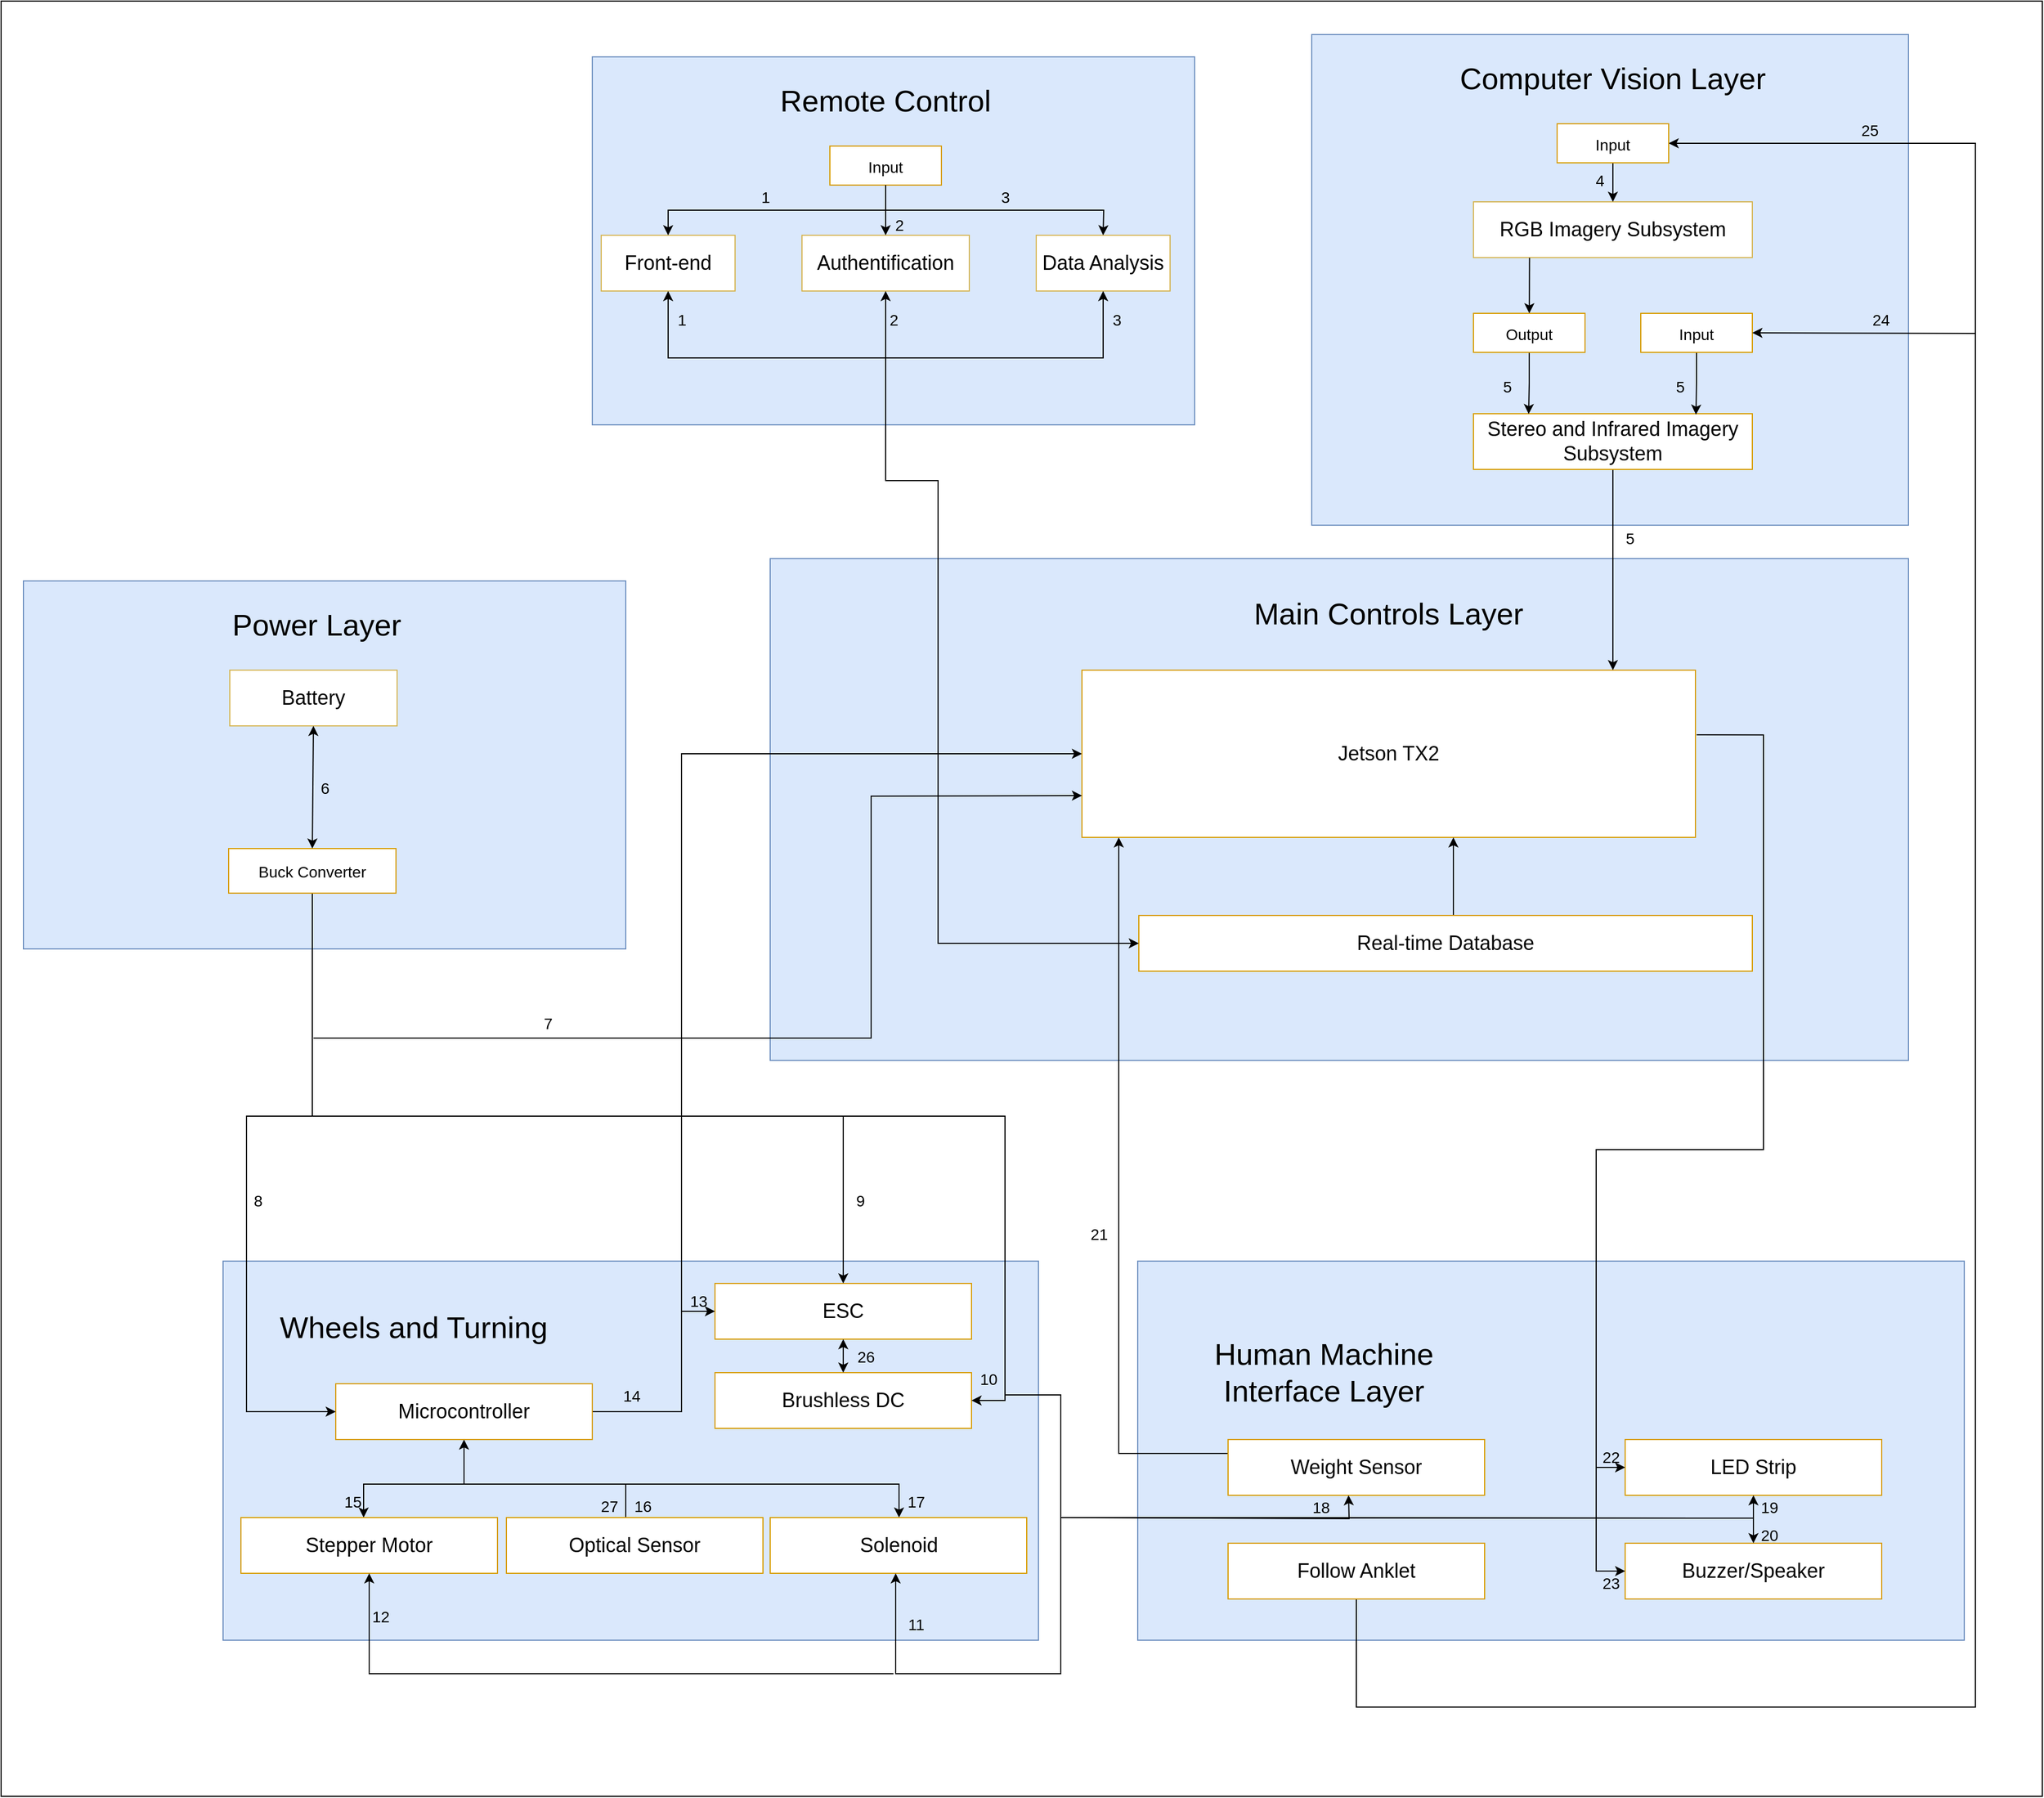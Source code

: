 <mxfile version="15.8.7" type="github">
  <diagram id="NTWIOyT_rUz8CiTxVMiB" name="Page-1">
    <mxGraphModel dx="3243" dy="1797" grid="1" gridSize="10" guides="1" tooltips="1" connect="1" arrows="1" fold="1" page="1" pageScale="1" pageWidth="850" pageHeight="1100" math="0" shadow="0">
      <root>
        <mxCell id="0" />
        <mxCell id="1" parent="0" />
        <mxCell id="0iGkUHPOiRJMSO66AngQ-1" value="" style="rounded=0;whiteSpace=wrap;html=1;fontSize=14;" vertex="1" parent="1">
          <mxGeometry x="-980" y="-500" width="1830" height="1610" as="geometry" />
        </mxCell>
        <mxCell id="0iGkUHPOiRJMSO66AngQ-113" value="" style="rounded=0;whiteSpace=wrap;html=1;fillColor=#dae8fc;strokeColor=#6c8ebf;" vertex="1" parent="1">
          <mxGeometry x="195" y="-470" width="535" height="440" as="geometry" />
        </mxCell>
        <mxCell id="0iGkUHPOiRJMSO66AngQ-91" value="" style="rounded=0;whiteSpace=wrap;html=1;fillColor=#dae8fc;strokeColor=#6c8ebf;" vertex="1" parent="1">
          <mxGeometry x="-290.5" width="1020.5" height="450" as="geometry" />
        </mxCell>
        <mxCell id="0iGkUHPOiRJMSO66AngQ-18" value="" style="rounded=0;whiteSpace=wrap;html=1;fillColor=#dae8fc;strokeColor=#6c8ebf;" vertex="1" parent="1">
          <mxGeometry x="-781" y="630" width="731" height="340" as="geometry" />
        </mxCell>
        <mxCell id="0iGkUHPOiRJMSO66AngQ-19" value="Wheels and Turning" style="text;html=1;strokeColor=none;fillColor=none;align=center;verticalAlign=middle;whiteSpace=wrap;rounded=0;fontSize=27;" vertex="1" parent="1">
          <mxGeometry x="-760" y="660" width="300" height="60" as="geometry" />
        </mxCell>
        <mxCell id="0iGkUHPOiRJMSO66AngQ-20" value="ESC" style="rounded=0;whiteSpace=wrap;html=1;fontSize=18;fillColor=#FFFFFF;strokeColor=#d79b00;" vertex="1" parent="1">
          <mxGeometry x="-340" y="650" width="230" height="50" as="geometry" />
        </mxCell>
        <mxCell id="0iGkUHPOiRJMSO66AngQ-21" style="edgeStyle=orthogonalEdgeStyle;rounded=0;orthogonalLoop=1;jettySize=auto;html=1;" edge="1" parent="1" target="0iGkUHPOiRJMSO66AngQ-24">
          <mxGeometry relative="1" as="geometry">
            <Array as="points">
              <mxPoint x="-535" y="830" />
              <mxPoint x="-655" y="830" />
            </Array>
            <mxPoint x="-535" y="830" as="sourcePoint" />
          </mxGeometry>
        </mxCell>
        <mxCell id="0iGkUHPOiRJMSO66AngQ-22" style="edgeStyle=orthogonalEdgeStyle;rounded=0;orthogonalLoop=1;jettySize=auto;html=1;" edge="1" parent="1" target="0iGkUHPOiRJMSO66AngQ-30">
          <mxGeometry relative="1" as="geometry">
            <Array as="points">
              <mxPoint x="-535" y="830" />
              <mxPoint x="-175" y="830" />
            </Array>
            <mxPoint x="-535" y="830" as="sourcePoint" />
          </mxGeometry>
        </mxCell>
        <mxCell id="0iGkUHPOiRJMSO66AngQ-23" value="&lt;div&gt;Brushless DC&lt;/div&gt;" style="rounded=0;whiteSpace=wrap;html=1;fontSize=18;fillColor=#FFFFFF;strokeColor=#d79b00;" vertex="1" parent="1">
          <mxGeometry x="-340" y="730" width="230" height="50" as="geometry" />
        </mxCell>
        <mxCell id="0iGkUHPOiRJMSO66AngQ-24" value="Stepper Motor" style="rounded=0;whiteSpace=wrap;html=1;fontSize=18;fillColor=#FFFFFF;strokeColor=#d79b00;" vertex="1" parent="1">
          <mxGeometry x="-765" y="860" width="230" height="50" as="geometry" />
        </mxCell>
        <mxCell id="0iGkUHPOiRJMSO66AngQ-25" style="edgeStyle=orthogonalEdgeStyle;rounded=0;orthogonalLoop=1;jettySize=auto;html=1;entryX=0;entryY=0.5;entryDx=0;entryDy=0;" edge="1" parent="1" target="0iGkUHPOiRJMSO66AngQ-20">
          <mxGeometry relative="1" as="geometry">
            <mxPoint x="-370" y="675" as="sourcePoint" />
            <Array as="points">
              <mxPoint x="-360" y="675" />
            </Array>
          </mxGeometry>
        </mxCell>
        <mxCell id="0iGkUHPOiRJMSO66AngQ-26" style="edgeStyle=orthogonalEdgeStyle;rounded=0;orthogonalLoop=1;jettySize=auto;html=1;exitX=0.5;exitY=1;exitDx=0;exitDy=0;" edge="1" parent="1">
          <mxGeometry relative="1" as="geometry">
            <mxPoint x="-410" y="1030" as="sourcePoint" />
            <mxPoint x="-410" y="1030" as="targetPoint" />
          </mxGeometry>
        </mxCell>
        <mxCell id="0iGkUHPOiRJMSO66AngQ-27" value="" style="endArrow=classic;startArrow=classic;html=1;rounded=0;exitX=0.5;exitY=1;exitDx=0;exitDy=0;" edge="1" parent="1" source="0iGkUHPOiRJMSO66AngQ-20" target="0iGkUHPOiRJMSO66AngQ-23">
          <mxGeometry width="50" height="50" relative="1" as="geometry">
            <mxPoint x="-260" y="730" as="sourcePoint" />
            <mxPoint x="-200" y="820" as="targetPoint" />
          </mxGeometry>
        </mxCell>
        <mxCell id="0iGkUHPOiRJMSO66AngQ-28" style="edgeStyle=orthogonalEdgeStyle;rounded=0;orthogonalLoop=1;jettySize=auto;html=1;entryX=0.5;entryY=1;entryDx=0;entryDy=0;" edge="1" parent="1" source="0iGkUHPOiRJMSO66AngQ-29" target="0iGkUHPOiRJMSO66AngQ-35">
          <mxGeometry relative="1" as="geometry">
            <mxPoint x="-890" y="740" as="targetPoint" />
            <Array as="points">
              <mxPoint x="-420" y="830" />
              <mxPoint x="-565" y="830" />
            </Array>
          </mxGeometry>
        </mxCell>
        <mxCell id="0iGkUHPOiRJMSO66AngQ-29" value="Optical Sensor" style="rounded=0;whiteSpace=wrap;html=1;fontSize=18;fillColor=#FFFFFF;strokeColor=#d79b00;" vertex="1" parent="1">
          <mxGeometry x="-527" y="860" width="230" height="50" as="geometry" />
        </mxCell>
        <mxCell id="0iGkUHPOiRJMSO66AngQ-30" value="Solenoid" style="rounded=0;whiteSpace=wrap;html=1;fontSize=18;fillColor=#FFFFFF;strokeColor=#d79b00;" vertex="1" parent="1">
          <mxGeometry x="-290.5" y="860" width="230" height="50" as="geometry" />
        </mxCell>
        <mxCell id="0iGkUHPOiRJMSO66AngQ-32" value="" style="endArrow=classic;html=1;rounded=0;" edge="1" parent="1">
          <mxGeometry width="50" height="50" relative="1" as="geometry">
            <mxPoint x="-80" y="750" as="sourcePoint" />
            <mxPoint x="-178" y="910" as="targetPoint" />
            <Array as="points">
              <mxPoint x="-30" y="750" />
              <mxPoint x="-30" y="1000" />
              <mxPoint x="-178" y="1000" />
            </Array>
          </mxGeometry>
        </mxCell>
        <mxCell id="0iGkUHPOiRJMSO66AngQ-33" value="" style="endArrow=classic;html=1;rounded=0;entryX=0.5;entryY=1;entryDx=0;entryDy=0;" edge="1" parent="1" target="0iGkUHPOiRJMSO66AngQ-24">
          <mxGeometry width="50" height="50" relative="1" as="geometry">
            <mxPoint x="-180" y="1000" as="sourcePoint" />
            <mxPoint x="-300" y="770" as="targetPoint" />
            <Array as="points">
              <mxPoint x="-650" y="1000" />
            </Array>
          </mxGeometry>
        </mxCell>
        <mxCell id="0iGkUHPOiRJMSO66AngQ-145" style="edgeStyle=orthogonalEdgeStyle;rounded=0;orthogonalLoop=1;jettySize=auto;html=1;exitX=1;exitY=0.5;exitDx=0;exitDy=0;entryX=0;entryY=0.5;entryDx=0;entryDy=0;" edge="1" parent="1" source="0iGkUHPOiRJMSO66AngQ-35" target="0iGkUHPOiRJMSO66AngQ-94">
          <mxGeometry relative="1" as="geometry">
            <Array as="points">
              <mxPoint x="-370" y="765" />
              <mxPoint x="-370" y="175" />
            </Array>
          </mxGeometry>
        </mxCell>
        <mxCell id="0iGkUHPOiRJMSO66AngQ-35" value="Microcontroller" style="rounded=0;whiteSpace=wrap;html=1;fontSize=18;fillColor=#FFFFFF;strokeColor=#d79b00;" vertex="1" parent="1">
          <mxGeometry x="-680" y="740" width="230" height="50" as="geometry" />
        </mxCell>
        <mxCell id="0iGkUHPOiRJMSO66AngQ-52" value="" style="rounded=0;whiteSpace=wrap;html=1;fillColor=#dae8fc;strokeColor=#6c8ebf;" vertex="1" parent="1">
          <mxGeometry x="39" y="630" width="741" height="340" as="geometry" />
        </mxCell>
        <mxCell id="0iGkUHPOiRJMSO66AngQ-53" value="Human Machine Interface Layer" style="text;html=1;strokeColor=none;fillColor=none;align=center;verticalAlign=middle;whiteSpace=wrap;rounded=0;fontSize=27;" vertex="1" parent="1">
          <mxGeometry x="56" y="700" width="300" height="60" as="geometry" />
        </mxCell>
        <mxCell id="0iGkUHPOiRJMSO66AngQ-54" value="LED Strip" style="rounded=0;whiteSpace=wrap;html=1;fontSize=18;fillColor=#FFFFFF;strokeColor=#d79b00;" vertex="1" parent="1">
          <mxGeometry x="476" y="790" width="230" height="50" as="geometry" />
        </mxCell>
        <mxCell id="0iGkUHPOiRJMSO66AngQ-55" style="edgeStyle=orthogonalEdgeStyle;rounded=0;orthogonalLoop=1;jettySize=auto;html=1;exitX=0;exitY=0.25;exitDx=0;exitDy=0;" edge="1" parent="1" source="0iGkUHPOiRJMSO66AngQ-56">
          <mxGeometry relative="1" as="geometry">
            <mxPoint x="22" y="250" as="targetPoint" />
            <Array as="points">
              <mxPoint x="22" y="803" />
            </Array>
          </mxGeometry>
        </mxCell>
        <mxCell id="0iGkUHPOiRJMSO66AngQ-56" value="Weight Sensor" style="rounded=0;whiteSpace=wrap;html=1;fontSize=18;fillColor=#FFFFFF;strokeColor=#d79b00;" vertex="1" parent="1">
          <mxGeometry x="120" y="790" width="230" height="50" as="geometry" />
        </mxCell>
        <mxCell id="0iGkUHPOiRJMSO66AngQ-57" value="&lt;div&gt;Buzzer/Speaker&lt;/div&gt;" style="rounded=0;whiteSpace=wrap;html=1;fontSize=18;fillColor=#FFFFFF;strokeColor=#d79b00;" vertex="1" parent="1">
          <mxGeometry x="476" y="883" width="230" height="50" as="geometry" />
        </mxCell>
        <mxCell id="0iGkUHPOiRJMSO66AngQ-147" style="edgeStyle=orthogonalEdgeStyle;rounded=0;orthogonalLoop=1;jettySize=auto;html=1;exitX=0.5;exitY=1;exitDx=0;exitDy=0;entryX=1;entryY=0.5;entryDx=0;entryDy=0;fontSize=18;" edge="1" parent="1" source="0iGkUHPOiRJMSO66AngQ-59" target="0iGkUHPOiRJMSO66AngQ-120">
          <mxGeometry relative="1" as="geometry">
            <Array as="points">
              <mxPoint x="235" y="1030" />
              <mxPoint x="790" y="1030" />
              <mxPoint x="790" y="-372" />
            </Array>
          </mxGeometry>
        </mxCell>
        <mxCell id="0iGkUHPOiRJMSO66AngQ-59" value="Follow Anklet" style="rounded=0;whiteSpace=wrap;html=1;fontSize=18;fillColor=#FFFFFF;strokeColor=#d79b00;" vertex="1" parent="1">
          <mxGeometry x="120" y="883" width="230" height="50" as="geometry" />
        </mxCell>
        <mxCell id="0iGkUHPOiRJMSO66AngQ-61" style="edgeStyle=orthogonalEdgeStyle;rounded=0;orthogonalLoop=1;jettySize=auto;html=1;entryX=0;entryY=0.5;entryDx=0;entryDy=0;exitX=1.002;exitY=0.387;exitDx=0;exitDy=0;exitPerimeter=0;" edge="1" parent="1" target="0iGkUHPOiRJMSO66AngQ-57" source="0iGkUHPOiRJMSO66AngQ-94">
          <mxGeometry relative="1" as="geometry">
            <mxPoint x="456" y="630" as="sourcePoint" />
            <Array as="points">
              <mxPoint x="600" y="158" />
              <mxPoint x="600" y="530" />
              <mxPoint x="450" y="530" />
              <mxPoint x="450" y="908" />
            </Array>
          </mxGeometry>
        </mxCell>
        <mxCell id="0iGkUHPOiRJMSO66AngQ-62" style="edgeStyle=orthogonalEdgeStyle;rounded=0;orthogonalLoop=1;jettySize=auto;html=1;" edge="1" parent="1">
          <mxGeometry relative="1" as="geometry">
            <mxPoint x="-24" y="860" as="sourcePoint" />
            <mxPoint x="228" y="840" as="targetPoint" />
          </mxGeometry>
        </mxCell>
        <mxCell id="0iGkUHPOiRJMSO66AngQ-63" style="edgeStyle=orthogonalEdgeStyle;rounded=0;orthogonalLoop=1;jettySize=auto;html=1;entryX=0.5;entryY=1;entryDx=0;entryDy=0;" edge="1" parent="1" target="0iGkUHPOiRJMSO66AngQ-54">
          <mxGeometry relative="1" as="geometry">
            <mxPoint x="-24" y="860" as="sourcePoint" />
          </mxGeometry>
        </mxCell>
        <mxCell id="0iGkUHPOiRJMSO66AngQ-64" style="edgeStyle=orthogonalEdgeStyle;rounded=0;orthogonalLoop=1;jettySize=auto;html=1;" edge="1" parent="1" target="0iGkUHPOiRJMSO66AngQ-57">
          <mxGeometry relative="1" as="geometry">
            <mxPoint x="-30" y="860" as="sourcePoint" />
          </mxGeometry>
        </mxCell>
        <mxCell id="0iGkUHPOiRJMSO66AngQ-65" style="edgeStyle=orthogonalEdgeStyle;rounded=0;orthogonalLoop=1;jettySize=auto;html=1;exitX=0.5;exitY=1;exitDx=0;exitDy=0;" edge="1" parent="1">
          <mxGeometry relative="1" as="geometry">
            <mxPoint x="406" y="1050" as="sourcePoint" />
            <mxPoint x="406" y="1050" as="targetPoint" />
          </mxGeometry>
        </mxCell>
        <mxCell id="0iGkUHPOiRJMSO66AngQ-67" style="edgeStyle=orthogonalEdgeStyle;rounded=0;orthogonalLoop=1;jettySize=auto;html=1;entryX=0.5;entryY=0;entryDx=0;entryDy=0;fontSize=15;" edge="1" parent="1" source="0iGkUHPOiRJMSO66AngQ-68" target="0iGkUHPOiRJMSO66AngQ-70">
          <mxGeometry relative="1" as="geometry" />
        </mxCell>
        <mxCell id="0iGkUHPOiRJMSO66AngQ-68" value="" style="rounded=0;whiteSpace=wrap;html=1;" vertex="1" parent="1">
          <mxGeometry x="-797" y="40" width="120" height="60" as="geometry" />
        </mxCell>
        <mxCell id="0iGkUHPOiRJMSO66AngQ-69" style="edgeStyle=orthogonalEdgeStyle;rounded=0;orthogonalLoop=1;jettySize=auto;html=1;exitX=0.5;exitY=1;exitDx=0;exitDy=0;fontSize=15;" edge="1" parent="1" source="0iGkUHPOiRJMSO66AngQ-70">
          <mxGeometry relative="1" as="geometry">
            <mxPoint x="-737" y="310" as="targetPoint" />
          </mxGeometry>
        </mxCell>
        <mxCell id="0iGkUHPOiRJMSO66AngQ-70" value="&lt;font style=&quot;font-size: 15px&quot;&gt;Buck Converter&lt;/font&gt;" style="rounded=0;whiteSpace=wrap;html=1;" vertex="1" parent="1">
          <mxGeometry x="-797" y="150" width="120" height="60" as="geometry" />
        </mxCell>
        <mxCell id="0iGkUHPOiRJMSO66AngQ-72" value="Batteries" style="text;html=1;strokeColor=none;fillColor=none;align=center;verticalAlign=middle;whiteSpace=wrap;rounded=0;fontSize=15;" vertex="1" parent="1">
          <mxGeometry x="-767" y="55" width="60" height="30" as="geometry" />
        </mxCell>
        <mxCell id="0iGkUHPOiRJMSO66AngQ-73" value="Output" style="text;html=1;strokeColor=none;fillColor=none;align=center;verticalAlign=middle;whiteSpace=wrap;rounded=0;fontSize=15;" vertex="1" parent="1">
          <mxGeometry x="-767" y="320" width="60" height="30" as="geometry" />
        </mxCell>
        <mxCell id="0iGkUHPOiRJMSO66AngQ-75" value="" style="rounded=0;whiteSpace=wrap;html=1;fillColor=#dae8fc;strokeColor=#6c8ebf;" vertex="1" parent="1">
          <mxGeometry x="-960" y="20" width="540" height="330" as="geometry" />
        </mxCell>
        <mxCell id="0iGkUHPOiRJMSO66AngQ-76" value="Power Layer" style="text;html=1;strokeColor=none;fillColor=none;align=center;verticalAlign=middle;whiteSpace=wrap;rounded=0;fontSize=27;" vertex="1" parent="1">
          <mxGeometry x="-847" y="30" width="300" height="60" as="geometry" />
        </mxCell>
        <mxCell id="0iGkUHPOiRJMSO66AngQ-77" value="Battery" style="rounded=0;whiteSpace=wrap;html=1;fontSize=18;fillColor=#FFFFFF;strokeColor=#d6b656;" vertex="1" parent="1">
          <mxGeometry x="-775" y="100" width="150" height="50" as="geometry" />
        </mxCell>
        <mxCell id="0iGkUHPOiRJMSO66AngQ-78" value="" style="endArrow=classic;html=1;rounded=0;endSize=6;jumpSize=10;exitX=0.5;exitY=1;exitDx=0;exitDy=0;entryX=0.5;entryY=0;entryDx=0;entryDy=0;" edge="1" parent="1" source="0iGkUHPOiRJMSO66AngQ-79" target="0iGkUHPOiRJMSO66AngQ-20">
          <mxGeometry width="50" height="50" relative="1" as="geometry">
            <mxPoint x="-1052" y="260" as="sourcePoint" />
            <mxPoint x="-697" y="460" as="targetPoint" />
            <Array as="points">
              <mxPoint x="-701" y="500" />
              <mxPoint x="-225" y="500" />
            </Array>
          </mxGeometry>
        </mxCell>
        <mxCell id="0iGkUHPOiRJMSO66AngQ-79" value="&lt;span style=&quot;font-size: 14px&quot;&gt;Buck Converter&lt;br&gt;&lt;/span&gt;" style="rounded=0;whiteSpace=wrap;html=1;fontSize=18;fillColor=#FFFFFF;strokeColor=#d79b00;" vertex="1" parent="1">
          <mxGeometry x="-776" y="260" width="150" height="40" as="geometry" />
        </mxCell>
        <mxCell id="0iGkUHPOiRJMSO66AngQ-80" value="" style="endArrow=classic;startArrow=classic;html=1;rounded=0;endSize=6;jumpSize=10;exitX=0.5;exitY=0;exitDx=0;exitDy=0;entryX=0.5;entryY=1;entryDx=0;entryDy=0;" edge="1" parent="1" source="0iGkUHPOiRJMSO66AngQ-79" target="0iGkUHPOiRJMSO66AngQ-77">
          <mxGeometry width="50" height="50" relative="1" as="geometry">
            <mxPoint x="-712" y="280" as="sourcePoint" />
            <mxPoint x="-662" y="230" as="targetPoint" />
          </mxGeometry>
        </mxCell>
        <mxCell id="0iGkUHPOiRJMSO66AngQ-85" style="edgeStyle=orthogonalEdgeStyle;rounded=0;orthogonalLoop=1;jettySize=auto;html=1;exitX=0.5;exitY=0;exitDx=0;exitDy=0;entryX=0.5;entryY=1;entryDx=0;entryDy=0;" edge="1" parent="1">
          <mxGeometry relative="1" as="geometry">
            <mxPoint x="264" y="250" as="sourcePoint" />
            <mxPoint x="264" y="195" as="targetPoint" />
          </mxGeometry>
        </mxCell>
        <mxCell id="0iGkUHPOiRJMSO66AngQ-89" value="Controls Software (Jetson TX2)" style="text;html=1;strokeColor=none;fillColor=none;align=center;verticalAlign=middle;whiteSpace=wrap;rounded=0;" vertex="1" parent="1">
          <mxGeometry x="196.5" y="120" width="135" height="30" as="geometry" />
        </mxCell>
        <mxCell id="0iGkUHPOiRJMSO66AngQ-92" value="Main Controls Layer" style="text;html=1;strokeColor=none;fillColor=none;align=center;verticalAlign=middle;whiteSpace=wrap;rounded=0;fontSize=27;" vertex="1" parent="1">
          <mxGeometry x="114" y="20" width="300" height="60" as="geometry" />
        </mxCell>
        <mxCell id="0iGkUHPOiRJMSO66AngQ-94" value="&lt;font style=&quot;font-size: 18px&quot;&gt;Jetson TX2&lt;/font&gt;" style="rounded=0;whiteSpace=wrap;html=1;fontSize=18;fillColor=#FFFFFF;strokeColor=#d79b00;" vertex="1" parent="1">
          <mxGeometry x="-11" y="100" width="550" height="150" as="geometry" />
        </mxCell>
        <mxCell id="0iGkUHPOiRJMSO66AngQ-96" value="" style="edgeStyle=orthogonalEdgeStyle;rounded=0;orthogonalLoop=1;jettySize=auto;html=1;" edge="1" parent="1" source="0iGkUHPOiRJMSO66AngQ-98" target="0iGkUHPOiRJMSO66AngQ-94">
          <mxGeometry relative="1" as="geometry">
            <Array as="points">
              <mxPoint x="322" y="260" />
              <mxPoint x="322" y="260" />
            </Array>
          </mxGeometry>
        </mxCell>
        <mxCell id="0iGkUHPOiRJMSO66AngQ-98" value="&lt;font style=&quot;font-size: 18px&quot;&gt;Real-time Database&lt;/font&gt;" style="rounded=0;whiteSpace=wrap;html=1;fontSize=18;fillColor=#FFFFFF;strokeColor=#d79b00;" vertex="1" parent="1">
          <mxGeometry x="40" y="320" width="550" height="50" as="geometry" />
        </mxCell>
        <mxCell id="0iGkUHPOiRJMSO66AngQ-103" style="edgeStyle=orthogonalEdgeStyle;rounded=0;orthogonalLoop=1;jettySize=auto;html=1;exitX=0.5;exitY=1;exitDx=0;exitDy=0;entryX=0.5;entryY=0;entryDx=0;entryDy=0;fontSize=14;" edge="1" parent="1">
          <mxGeometry relative="1" as="geometry">
            <mxPoint x="-10.5" y="-305" as="sourcePoint" />
            <mxPoint x="-190" y="-235" as="targetPoint" />
          </mxGeometry>
        </mxCell>
        <mxCell id="0iGkUHPOiRJMSO66AngQ-108" value="" style="endArrow=classic;html=1;rounded=0;endSize=6;jumpSize=10;exitX=0.5;exitY=1;exitDx=0;exitDy=0;entryX=0.5;entryY=0;entryDx=0;entryDy=0;" edge="1" parent="1">
          <mxGeometry width="50" height="50" relative="1" as="geometry">
            <mxPoint x="-10.5" y="-305" as="sourcePoint" />
            <mxPoint x="-10.5" y="-235" as="targetPoint" />
          </mxGeometry>
        </mxCell>
        <mxCell id="0iGkUHPOiRJMSO66AngQ-114" value="Computer Vision Layer" style="text;html=1;strokeColor=none;fillColor=none;align=center;verticalAlign=middle;whiteSpace=wrap;rounded=0;fontSize=27;" vertex="1" parent="1">
          <mxGeometry x="315" y="-460" width="300" height="60" as="geometry" />
        </mxCell>
        <mxCell id="0iGkUHPOiRJMSO66AngQ-115" value="RGB Imagery Subsystem" style="rounded=0;whiteSpace=wrap;html=1;fontSize=18;fillColor=#FFFFFF;strokeColor=#d6b656;" vertex="1" parent="1">
          <mxGeometry x="340" y="-320" width="250" height="50" as="geometry" />
        </mxCell>
        <mxCell id="0iGkUHPOiRJMSO66AngQ-151" style="edgeStyle=orthogonalEdgeStyle;rounded=0;orthogonalLoop=1;jettySize=auto;html=1;exitX=0.5;exitY=1;exitDx=0;exitDy=0;fontSize=18;" edge="1" parent="1" source="0iGkUHPOiRJMSO66AngQ-116" target="0iGkUHPOiRJMSO66AngQ-94">
          <mxGeometry relative="1" as="geometry">
            <Array as="points">
              <mxPoint x="465" y="100" />
              <mxPoint x="465" y="100" />
            </Array>
          </mxGeometry>
        </mxCell>
        <mxCell id="0iGkUHPOiRJMSO66AngQ-116" value="Stereo and Infrared Imagery Subsystem" style="rounded=0;whiteSpace=wrap;html=1;fontSize=18;fillColor=#FFFFFF;strokeColor=#d79b00;" vertex="1" parent="1">
          <mxGeometry x="340" y="-130" width="250" height="50" as="geometry" />
        </mxCell>
        <mxCell id="0iGkUHPOiRJMSO66AngQ-117" style="edgeStyle=orthogonalEdgeStyle;rounded=0;orthogonalLoop=1;jettySize=auto;html=1;entryX=0.198;entryY=0.006;entryDx=0;entryDy=0;entryPerimeter=0;fontSize=14;" edge="1" parent="1" source="0iGkUHPOiRJMSO66AngQ-118" target="0iGkUHPOiRJMSO66AngQ-116">
          <mxGeometry relative="1" as="geometry" />
        </mxCell>
        <mxCell id="0iGkUHPOiRJMSO66AngQ-118" value="&lt;font style=&quot;font-size: 14px&quot;&gt;Output&lt;/font&gt;" style="rounded=0;whiteSpace=wrap;html=1;fontSize=18;fillColor=#FFFFFF;strokeColor=#d79b00;" vertex="1" parent="1">
          <mxGeometry x="340" y="-220" width="100" height="35" as="geometry" />
        </mxCell>
        <mxCell id="0iGkUHPOiRJMSO66AngQ-119" style="edgeStyle=orthogonalEdgeStyle;rounded=0;orthogonalLoop=1;jettySize=auto;html=1;exitX=0.5;exitY=1;exitDx=0;exitDy=0;entryX=0.5;entryY=0;entryDx=0;entryDy=0;fontSize=14;" edge="1" parent="1" source="0iGkUHPOiRJMSO66AngQ-120" target="0iGkUHPOiRJMSO66AngQ-115">
          <mxGeometry relative="1" as="geometry" />
        </mxCell>
        <mxCell id="0iGkUHPOiRJMSO66AngQ-120" value="&lt;span style=&quot;font-size: 14px&quot;&gt;Input&lt;br&gt;&lt;/span&gt;" style="rounded=0;whiteSpace=wrap;html=1;fontSize=18;fillColor=#FFFFFF;strokeColor=#d79b00;" vertex="1" parent="1">
          <mxGeometry x="415" y="-390" width="100" height="35" as="geometry" />
        </mxCell>
        <mxCell id="0iGkUHPOiRJMSO66AngQ-121" style="edgeStyle=orthogonalEdgeStyle;rounded=0;orthogonalLoop=1;jettySize=auto;html=1;entryX=0.798;entryY=0.017;entryDx=0;entryDy=0;entryPerimeter=0;fontSize=14;" edge="1" parent="1" source="0iGkUHPOiRJMSO66AngQ-122" target="0iGkUHPOiRJMSO66AngQ-116">
          <mxGeometry relative="1" as="geometry" />
        </mxCell>
        <mxCell id="0iGkUHPOiRJMSO66AngQ-122" value="&lt;span style=&quot;font-size: 14px&quot;&gt;Input&lt;br&gt;&lt;/span&gt;" style="rounded=0;whiteSpace=wrap;html=1;fontSize=18;fillColor=#FFFFFF;strokeColor=#d79b00;" vertex="1" parent="1">
          <mxGeometry x="490" y="-220" width="100" height="35" as="geometry" />
        </mxCell>
        <mxCell id="0iGkUHPOiRJMSO66AngQ-123" value="" style="endArrow=classic;html=1;rounded=0;fontSize=14;exitX=0.201;exitY=1.006;exitDx=0;exitDy=0;exitPerimeter=0;" edge="1" parent="1" source="0iGkUHPOiRJMSO66AngQ-115" target="0iGkUHPOiRJMSO66AngQ-118">
          <mxGeometry width="50" height="50" relative="1" as="geometry">
            <mxPoint x="440" y="-270" as="sourcePoint" />
            <mxPoint x="490" y="-320" as="targetPoint" />
          </mxGeometry>
        </mxCell>
        <mxCell id="0iGkUHPOiRJMSO66AngQ-129" value="" style="rounded=0;whiteSpace=wrap;html=1;fillColor=#dae8fc;strokeColor=#6c8ebf;" vertex="1" parent="1">
          <mxGeometry x="-450" y="-450" width="540" height="330" as="geometry" />
        </mxCell>
        <mxCell id="0iGkUHPOiRJMSO66AngQ-130" value="Remote Control" style="text;html=1;strokeColor=none;fillColor=none;align=center;verticalAlign=middle;whiteSpace=wrap;rounded=0;fontSize=27;" vertex="1" parent="1">
          <mxGeometry x="-337" y="-440" width="300" height="60" as="geometry" />
        </mxCell>
        <mxCell id="0iGkUHPOiRJMSO66AngQ-131" value="Front-end" style="rounded=0;whiteSpace=wrap;html=1;fontSize=18;fillColor=default;strokeColor=#d6b656;" vertex="1" parent="1">
          <mxGeometry x="-442" y="-290" width="120" height="50" as="geometry" />
        </mxCell>
        <mxCell id="0iGkUHPOiRJMSO66AngQ-132" style="edgeStyle=orthogonalEdgeStyle;rounded=0;orthogonalLoop=1;jettySize=auto;html=1;exitX=0.5;exitY=1;exitDx=0;exitDy=0;entryX=0.5;entryY=0;entryDx=0;entryDy=0;fontSize=14;" edge="1" parent="1" source="0iGkUHPOiRJMSO66AngQ-133" target="0iGkUHPOiRJMSO66AngQ-131">
          <mxGeometry relative="1" as="geometry" />
        </mxCell>
        <mxCell id="0iGkUHPOiRJMSO66AngQ-133" value="&lt;span style=&quot;font-size: 14px&quot;&gt;Input&lt;br&gt;&lt;/span&gt;" style="rounded=0;whiteSpace=wrap;html=1;fontSize=18;fillColor=#FFFFFF;strokeColor=#d79b00;" vertex="1" parent="1">
          <mxGeometry x="-237" y="-370" width="100" height="35" as="geometry" />
        </mxCell>
        <mxCell id="0iGkUHPOiRJMSO66AngQ-134" value="Authentification" style="rounded=0;whiteSpace=wrap;html=1;fontSize=18;fillColor=#FFFFFF;strokeColor=#d6b656;" vertex="1" parent="1">
          <mxGeometry x="-262" y="-290" width="150" height="50" as="geometry" />
        </mxCell>
        <mxCell id="0iGkUHPOiRJMSO66AngQ-135" value="Data Analysis" style="rounded=0;whiteSpace=wrap;html=1;fontSize=18;fillColor=#FFFFFF;strokeColor=#d6b656;" vertex="1" parent="1">
          <mxGeometry x="-52" y="-290" width="120" height="50" as="geometry" />
        </mxCell>
        <mxCell id="0iGkUHPOiRJMSO66AngQ-136" style="edgeStyle=orthogonalEdgeStyle;rounded=0;orthogonalLoop=1;jettySize=auto;html=1;entryX=0.5;entryY=0;entryDx=0;entryDy=0;fontSize=14;exitX=0.5;exitY=1;exitDx=0;exitDy=0;" edge="1" parent="1" source="0iGkUHPOiRJMSO66AngQ-133">
          <mxGeometry relative="1" as="geometry">
            <mxPoint x="-182" y="-310" as="sourcePoint" />
            <mxPoint x="8" y="-290" as="targetPoint" />
          </mxGeometry>
        </mxCell>
        <mxCell id="0iGkUHPOiRJMSO66AngQ-137" value="" style="endArrow=classic;html=1;rounded=0;endSize=6;jumpSize=10;exitX=0.5;exitY=1;exitDx=0;exitDy=0;entryX=0.5;entryY=0;entryDx=0;entryDy=0;" edge="1" parent="1" source="0iGkUHPOiRJMSO66AngQ-133" target="0iGkUHPOiRJMSO66AngQ-134">
          <mxGeometry width="50" height="50" relative="1" as="geometry">
            <mxPoint x="-192" y="-270" as="sourcePoint" />
            <mxPoint x="-142" y="-320" as="targetPoint" />
          </mxGeometry>
        </mxCell>
        <mxCell id="0iGkUHPOiRJMSO66AngQ-138" value="" style="endArrow=classic;startArrow=classic;html=1;rounded=0;endSize=6;jumpSize=10;entryX=0.5;entryY=1;entryDx=0;entryDy=0;exitX=0;exitY=0.5;exitDx=0;exitDy=0;" edge="1" parent="1" target="0iGkUHPOiRJMSO66AngQ-134" source="0iGkUHPOiRJMSO66AngQ-98">
          <mxGeometry width="50" height="50" relative="1" as="geometry">
            <mxPoint x="-187" as="sourcePoint" />
            <mxPoint x="-152" y="-240" as="targetPoint" />
            <Array as="points">
              <mxPoint x="-140" y="345" />
              <mxPoint x="-140" y="-70" />
              <mxPoint x="-187" y="-70" />
            </Array>
          </mxGeometry>
        </mxCell>
        <mxCell id="0iGkUHPOiRJMSO66AngQ-139" value="" style="endArrow=classic;startArrow=classic;html=1;rounded=0;entryX=0.5;entryY=1;entryDx=0;entryDy=0;exitX=0.5;exitY=1;exitDx=0;exitDy=0;" edge="1" parent="1" source="0iGkUHPOiRJMSO66AngQ-131" target="0iGkUHPOiRJMSO66AngQ-135">
          <mxGeometry width="50" height="50" relative="1" as="geometry">
            <mxPoint x="-212" y="-180" as="sourcePoint" />
            <mxPoint x="-162" y="-230" as="targetPoint" />
            <Array as="points">
              <mxPoint x="-382" y="-180" />
              <mxPoint x="8" y="-180" />
            </Array>
          </mxGeometry>
        </mxCell>
        <mxCell id="0iGkUHPOiRJMSO66AngQ-140" value="" style="endArrow=classic;html=1;rounded=0;entryX=1;entryY=0.5;entryDx=0;entryDy=0;" edge="1" parent="1" target="0iGkUHPOiRJMSO66AngQ-23">
          <mxGeometry width="50" height="50" relative="1" as="geometry">
            <mxPoint x="-280" y="500" as="sourcePoint" />
            <mxPoint x="-100" y="650" as="targetPoint" />
            <Array as="points">
              <mxPoint x="-80" y="500" />
              <mxPoint x="-80" y="755" />
            </Array>
          </mxGeometry>
        </mxCell>
        <mxCell id="0iGkUHPOiRJMSO66AngQ-141" value="" style="endArrow=classic;html=1;rounded=0;entryX=0;entryY=0.5;entryDx=0;entryDy=0;" edge="1" parent="1" target="0iGkUHPOiRJMSO66AngQ-35">
          <mxGeometry width="50" height="50" relative="1" as="geometry">
            <mxPoint x="-650" y="500" as="sourcePoint" />
            <mxPoint x="-100" y="650" as="targetPoint" />
            <Array as="points">
              <mxPoint x="-760" y="500" />
              <mxPoint x="-760" y="765" />
            </Array>
          </mxGeometry>
        </mxCell>
        <mxCell id="0iGkUHPOiRJMSO66AngQ-146" value="" style="endArrow=classic;html=1;rounded=0;fontSize=18;entryX=0;entryY=0.75;entryDx=0;entryDy=0;" edge="1" parent="1" target="0iGkUHPOiRJMSO66AngQ-94">
          <mxGeometry width="50" height="50" relative="1" as="geometry">
            <mxPoint x="-700" y="430" as="sourcePoint" />
            <mxPoint x="-90" y="100" as="targetPoint" />
            <Array as="points">
              <mxPoint x="-200" y="430" />
              <mxPoint x="-200" y="213" />
            </Array>
          </mxGeometry>
        </mxCell>
        <mxCell id="0iGkUHPOiRJMSO66AngQ-148" value="" style="endArrow=classic;html=1;rounded=0;fontSize=18;entryX=1;entryY=0.5;entryDx=0;entryDy=0;" edge="1" parent="1" target="0iGkUHPOiRJMSO66AngQ-122">
          <mxGeometry width="50" height="50" relative="1" as="geometry">
            <mxPoint x="790" y="-202" as="sourcePoint" />
            <mxPoint x="370" y="-120" as="targetPoint" />
          </mxGeometry>
        </mxCell>
        <mxCell id="0iGkUHPOiRJMSO66AngQ-149" value="" style="endArrow=classic;html=1;rounded=0;fontSize=18;entryX=0;entryY=0.5;entryDx=0;entryDy=0;" edge="1" parent="1" target="0iGkUHPOiRJMSO66AngQ-54">
          <mxGeometry width="50" height="50" relative="1" as="geometry">
            <mxPoint x="450" y="815" as="sourcePoint" />
            <mxPoint x="380" y="790" as="targetPoint" />
          </mxGeometry>
        </mxCell>
        <mxCell id="0iGkUHPOiRJMSO66AngQ-152" value="&lt;font style=&quot;font-size: 14px&quot;&gt;1&lt;/font&gt;" style="text;html=1;align=center;verticalAlign=middle;resizable=0;points=[];autosize=1;strokeColor=none;fillColor=none;fontSize=18;" vertex="1" parent="1">
          <mxGeometry x="-305" y="-340" width="20" height="30" as="geometry" />
        </mxCell>
        <mxCell id="0iGkUHPOiRJMSO66AngQ-154" value="&lt;font style=&quot;font-size: 14px&quot;&gt;2&lt;/font&gt;" style="text;html=1;align=center;verticalAlign=middle;resizable=0;points=[];autosize=1;strokeColor=none;fillColor=none;fontSize=18;" vertex="1" parent="1">
          <mxGeometry x="-185.5" y="-315" width="20" height="30" as="geometry" />
        </mxCell>
        <mxCell id="0iGkUHPOiRJMSO66AngQ-155" value="&lt;font style=&quot;font-size: 14px&quot;&gt;3&lt;/font&gt;" style="text;html=1;align=center;verticalAlign=middle;resizable=0;points=[];autosize=1;strokeColor=none;fillColor=none;fontSize=18;" vertex="1" parent="1">
          <mxGeometry x="-90" y="-340" width="20" height="30" as="geometry" />
        </mxCell>
        <mxCell id="0iGkUHPOiRJMSO66AngQ-156" value="&lt;font style=&quot;font-size: 14px&quot;&gt;4&lt;/font&gt;" style="text;html=1;align=center;verticalAlign=middle;resizable=0;points=[];autosize=1;strokeColor=none;fillColor=none;fontSize=18;" vertex="1" parent="1">
          <mxGeometry x="443" y="-355" width="20" height="30" as="geometry" />
        </mxCell>
        <mxCell id="0iGkUHPOiRJMSO66AngQ-157" value="&lt;font style=&quot;font-size: 14px&quot;&gt;5&lt;/font&gt;" style="text;html=1;align=center;verticalAlign=middle;resizable=0;points=[];autosize=1;strokeColor=none;fillColor=none;fontSize=18;" vertex="1" parent="1">
          <mxGeometry x="360" y="-170" width="20" height="30" as="geometry" />
        </mxCell>
        <mxCell id="0iGkUHPOiRJMSO66AngQ-161" value="&lt;font style=&quot;font-size: 14px&quot;&gt;5&lt;/font&gt;" style="text;html=1;align=center;verticalAlign=middle;resizable=0;points=[];autosize=1;strokeColor=none;fillColor=none;fontSize=18;" vertex="1" parent="1">
          <mxGeometry x="515" y="-170" width="20" height="30" as="geometry" />
        </mxCell>
        <mxCell id="0iGkUHPOiRJMSO66AngQ-162" value="&lt;font style=&quot;font-size: 14px&quot;&gt;1&lt;/font&gt;" style="text;html=1;align=center;verticalAlign=middle;resizable=0;points=[];autosize=1;strokeColor=none;fillColor=none;fontSize=18;" vertex="1" parent="1">
          <mxGeometry x="-380" y="-230" width="20" height="30" as="geometry" />
        </mxCell>
        <mxCell id="0iGkUHPOiRJMSO66AngQ-163" value="&lt;font style=&quot;font-size: 14px&quot;&gt;2&lt;/font&gt;" style="text;html=1;align=center;verticalAlign=middle;resizable=0;points=[];autosize=1;strokeColor=none;fillColor=none;fontSize=18;" vertex="1" parent="1">
          <mxGeometry x="-190" y="-230" width="20" height="30" as="geometry" />
        </mxCell>
        <mxCell id="0iGkUHPOiRJMSO66AngQ-164" value="&lt;font style=&quot;font-size: 14px&quot;&gt;3&lt;/font&gt;" style="text;html=1;align=center;verticalAlign=middle;resizable=0;points=[];autosize=1;strokeColor=none;fillColor=none;fontSize=18;" vertex="1" parent="1">
          <mxGeometry x="10" y="-230" width="20" height="30" as="geometry" />
        </mxCell>
        <mxCell id="0iGkUHPOiRJMSO66AngQ-165" value="&lt;font style=&quot;font-size: 14px&quot;&gt;5&lt;/font&gt;" style="text;html=1;align=center;verticalAlign=middle;resizable=0;points=[];autosize=1;strokeColor=none;fillColor=none;fontSize=18;" vertex="1" parent="1">
          <mxGeometry x="470" y="-34" width="20" height="30" as="geometry" />
        </mxCell>
        <mxCell id="0iGkUHPOiRJMSO66AngQ-166" value="&lt;font style=&quot;font-size: 14px&quot;&gt;6&lt;/font&gt;" style="text;html=1;align=center;verticalAlign=middle;resizable=0;points=[];autosize=1;strokeColor=none;fillColor=none;fontSize=18;" vertex="1" parent="1">
          <mxGeometry x="-700" y="190" width="20" height="30" as="geometry" />
        </mxCell>
        <mxCell id="0iGkUHPOiRJMSO66AngQ-168" value="&lt;font style=&quot;font-size: 14px&quot;&gt;7&lt;/font&gt;" style="text;html=1;align=center;verticalAlign=middle;resizable=0;points=[];autosize=1;strokeColor=none;fillColor=none;fontSize=18;" vertex="1" parent="1">
          <mxGeometry x="-500" y="401" width="20" height="30" as="geometry" />
        </mxCell>
        <mxCell id="0iGkUHPOiRJMSO66AngQ-169" value="&lt;font style=&quot;font-size: 14px&quot;&gt;8&lt;/font&gt;" style="text;html=1;align=center;verticalAlign=middle;resizable=0;points=[];autosize=1;strokeColor=none;fillColor=none;fontSize=18;" vertex="1" parent="1">
          <mxGeometry x="-760" y="560" width="20" height="30" as="geometry" />
        </mxCell>
        <mxCell id="0iGkUHPOiRJMSO66AngQ-170" value="&lt;font style=&quot;font-size: 14px&quot;&gt;9&lt;/font&gt;" style="text;html=1;align=center;verticalAlign=middle;resizable=0;points=[];autosize=1;strokeColor=none;fillColor=none;fontSize=18;" vertex="1" parent="1">
          <mxGeometry x="-220" y="560" width="20" height="30" as="geometry" />
        </mxCell>
        <mxCell id="0iGkUHPOiRJMSO66AngQ-171" value="&lt;font style=&quot;font-size: 14px&quot;&gt;10&lt;/font&gt;" style="text;html=1;align=center;verticalAlign=middle;resizable=0;points=[];autosize=1;strokeColor=none;fillColor=none;fontSize=18;" vertex="1" parent="1">
          <mxGeometry x="-110" y="720" width="30" height="30" as="geometry" />
        </mxCell>
        <mxCell id="0iGkUHPOiRJMSO66AngQ-172" value="&lt;font style=&quot;font-size: 14px&quot;&gt;11&lt;br&gt;&lt;/font&gt;" style="text;html=1;align=center;verticalAlign=middle;resizable=0;points=[];autosize=1;strokeColor=none;fillColor=none;fontSize=18;" vertex="1" parent="1">
          <mxGeometry x="-175" y="940" width="30" height="30" as="geometry" />
        </mxCell>
        <mxCell id="0iGkUHPOiRJMSO66AngQ-173" value="&lt;font style=&quot;font-size: 14px&quot;&gt;12&lt;br&gt;&lt;/font&gt;" style="text;html=1;align=center;verticalAlign=middle;resizable=0;points=[];autosize=1;strokeColor=none;fillColor=none;fontSize=18;" vertex="1" parent="1">
          <mxGeometry x="-655" y="933" width="30" height="30" as="geometry" />
        </mxCell>
        <mxCell id="0iGkUHPOiRJMSO66AngQ-174" value="&lt;font style=&quot;font-size: 14px&quot;&gt;13&lt;br&gt;&lt;/font&gt;" style="text;html=1;align=center;verticalAlign=middle;resizable=0;points=[];autosize=1;strokeColor=none;fillColor=none;fontSize=18;" vertex="1" parent="1">
          <mxGeometry x="-370" y="650" width="30" height="30" as="geometry" />
        </mxCell>
        <mxCell id="0iGkUHPOiRJMSO66AngQ-175" value="&lt;font style=&quot;font-size: 14px&quot;&gt;14&lt;br&gt;&lt;/font&gt;" style="text;html=1;align=center;verticalAlign=middle;resizable=0;points=[];autosize=1;strokeColor=none;fillColor=none;fontSize=18;" vertex="1" parent="1">
          <mxGeometry x="-430.5" y="735" width="30" height="30" as="geometry" />
        </mxCell>
        <mxCell id="0iGkUHPOiRJMSO66AngQ-177" value="&lt;font style=&quot;font-size: 14px&quot;&gt;15&lt;br&gt;&lt;/font&gt;" style="text;html=1;align=center;verticalAlign=middle;resizable=0;points=[];autosize=1;strokeColor=none;fillColor=none;fontSize=18;" vertex="1" parent="1">
          <mxGeometry x="-680" y="830" width="30" height="30" as="geometry" />
        </mxCell>
        <mxCell id="0iGkUHPOiRJMSO66AngQ-178" value="&lt;font style=&quot;font-size: 14px&quot;&gt;16&lt;br&gt;&lt;/font&gt;" style="text;html=1;align=center;verticalAlign=middle;resizable=0;points=[];autosize=1;strokeColor=none;fillColor=none;fontSize=18;" vertex="1" parent="1">
          <mxGeometry x="-420" y="834" width="30" height="30" as="geometry" />
        </mxCell>
        <mxCell id="0iGkUHPOiRJMSO66AngQ-179" value="&lt;font style=&quot;font-size: 14px&quot;&gt;17&lt;br&gt;&lt;/font&gt;" style="text;html=1;align=center;verticalAlign=middle;resizable=0;points=[];autosize=1;strokeColor=none;fillColor=none;fontSize=18;" vertex="1" parent="1">
          <mxGeometry x="-175" y="830" width="30" height="30" as="geometry" />
        </mxCell>
        <mxCell id="0iGkUHPOiRJMSO66AngQ-180" value="&lt;font style=&quot;font-size: 14px&quot;&gt;18&lt;br&gt;&lt;/font&gt;" style="text;html=1;align=center;verticalAlign=middle;resizable=0;points=[];autosize=1;strokeColor=none;fillColor=none;fontSize=18;" vertex="1" parent="1">
          <mxGeometry x="188" y="835" width="30" height="30" as="geometry" />
        </mxCell>
        <mxCell id="0iGkUHPOiRJMSO66AngQ-183" value="&lt;font style=&quot;font-size: 14px&quot;&gt;19&lt;br&gt;&lt;/font&gt;" style="text;html=1;align=center;verticalAlign=middle;resizable=0;points=[];autosize=1;strokeColor=none;fillColor=none;fontSize=18;" vertex="1" parent="1">
          <mxGeometry x="590" y="835" width="30" height="30" as="geometry" />
        </mxCell>
        <mxCell id="0iGkUHPOiRJMSO66AngQ-184" value="&lt;font style=&quot;font-size: 14px&quot;&gt;20&lt;br&gt;&lt;/font&gt;" style="text;html=1;align=center;verticalAlign=middle;resizable=0;points=[];autosize=1;strokeColor=none;fillColor=none;fontSize=18;" vertex="1" parent="1">
          <mxGeometry x="590" y="860" width="30" height="30" as="geometry" />
        </mxCell>
        <mxCell id="0iGkUHPOiRJMSO66AngQ-185" value="&lt;font style=&quot;font-size: 14px&quot;&gt;21&lt;br&gt;&lt;/font&gt;" style="text;html=1;align=center;verticalAlign=middle;resizable=0;points=[];autosize=1;strokeColor=none;fillColor=none;fontSize=18;" vertex="1" parent="1">
          <mxGeometry x="-11" y="590" width="30" height="30" as="geometry" />
        </mxCell>
        <mxCell id="0iGkUHPOiRJMSO66AngQ-187" value="&lt;font style=&quot;font-size: 14px&quot;&gt;22&lt;span style=&quot;color: rgba(0 , 0 , 0 , 0) ; font-family: monospace ; font-size: 0px&quot;&gt;%3CmxGraphModel%3E%3Croot%3E%3CmxCell%20id%3D%220%22%2F%3E%3CmxCell%20id%3D%221%22%20parent%3D%220%22%2F%3E%3CmxCell%20id%3D%222%22%20value%3D%22%26lt%3Bfont%20style%3D%26quot%3Bfont-size%3A%2014px%26quot%3B%26gt%3B20%26lt%3Bbr%26gt%3B%26lt%3B%2Ffont%26gt%3B%22%20style%3D%22text%3Bhtml%3D1%3Balign%3Dcenter%3BverticalAlign%3Dmiddle%3Bresizable%3D0%3Bpoints%3D%5B%5D%3Bautosize%3D1%3BstrokeColor%3Dnone%3BfillColor%3Dnone%3BfontSize%3D18%3B%22%20vertex%3D%221%22%20parent%3D%221%22%3E%3CmxGeometry%20x%3D%22590%22%20y%3D%22860%22%20width%3D%2230%22%20height%3D%2230%22%20as%3D%22geometry%22%2F%3E%3C%2FmxCell%3E%3C%2Froot%3E%3C%2FmxGraphModel%3E&lt;/span&gt;&lt;br&gt;&lt;/font&gt;" style="text;html=1;align=center;verticalAlign=middle;resizable=0;points=[];autosize=1;strokeColor=none;fillColor=none;fontSize=18;" vertex="1" parent="1">
          <mxGeometry x="447.5" y="790" width="30" height="30" as="geometry" />
        </mxCell>
        <mxCell id="0iGkUHPOiRJMSO66AngQ-188" value="&lt;font style=&quot;font-size: 14px&quot;&gt;23&lt;br&gt;&lt;/font&gt;" style="text;html=1;align=center;verticalAlign=middle;resizable=0;points=[];autosize=1;strokeColor=none;fillColor=none;fontSize=18;" vertex="1" parent="1">
          <mxGeometry x="447.5" y="903" width="30" height="30" as="geometry" />
        </mxCell>
        <mxCell id="0iGkUHPOiRJMSO66AngQ-189" value="&lt;font style=&quot;font-size: 14px&quot;&gt;24&lt;br&gt;&lt;/font&gt;" style="text;html=1;align=center;verticalAlign=middle;resizable=0;points=[];autosize=1;strokeColor=none;fillColor=none;fontSize=18;" vertex="1" parent="1">
          <mxGeometry x="690" y="-230" width="30" height="30" as="geometry" />
        </mxCell>
        <mxCell id="0iGkUHPOiRJMSO66AngQ-191" value="&lt;font style=&quot;font-size: 14px&quot;&gt;25&lt;br&gt;&lt;/font&gt;" style="text;html=1;align=center;verticalAlign=middle;resizable=0;points=[];autosize=1;strokeColor=none;fillColor=none;fontSize=18;" vertex="1" parent="1">
          <mxGeometry x="680" y="-400" width="30" height="30" as="geometry" />
        </mxCell>
        <mxCell id="0iGkUHPOiRJMSO66AngQ-194" value="&lt;font style=&quot;font-size: 14px&quot;&gt;26&lt;br&gt;&lt;/font&gt;" style="text;html=1;align=center;verticalAlign=middle;resizable=0;points=[];autosize=1;strokeColor=none;fillColor=none;fontSize=18;" vertex="1" parent="1">
          <mxGeometry x="-220" y="700" width="30" height="30" as="geometry" />
        </mxCell>
        <mxCell id="0iGkUHPOiRJMSO66AngQ-195" value="&lt;font style=&quot;font-size: 14px&quot;&gt;27&lt;br&gt;&lt;/font&gt;" style="text;html=1;align=center;verticalAlign=middle;resizable=0;points=[];autosize=1;strokeColor=none;fillColor=none;fontSize=18;" vertex="1" parent="1">
          <mxGeometry x="-450" y="834" width="30" height="30" as="geometry" />
        </mxCell>
      </root>
    </mxGraphModel>
  </diagram>
</mxfile>

